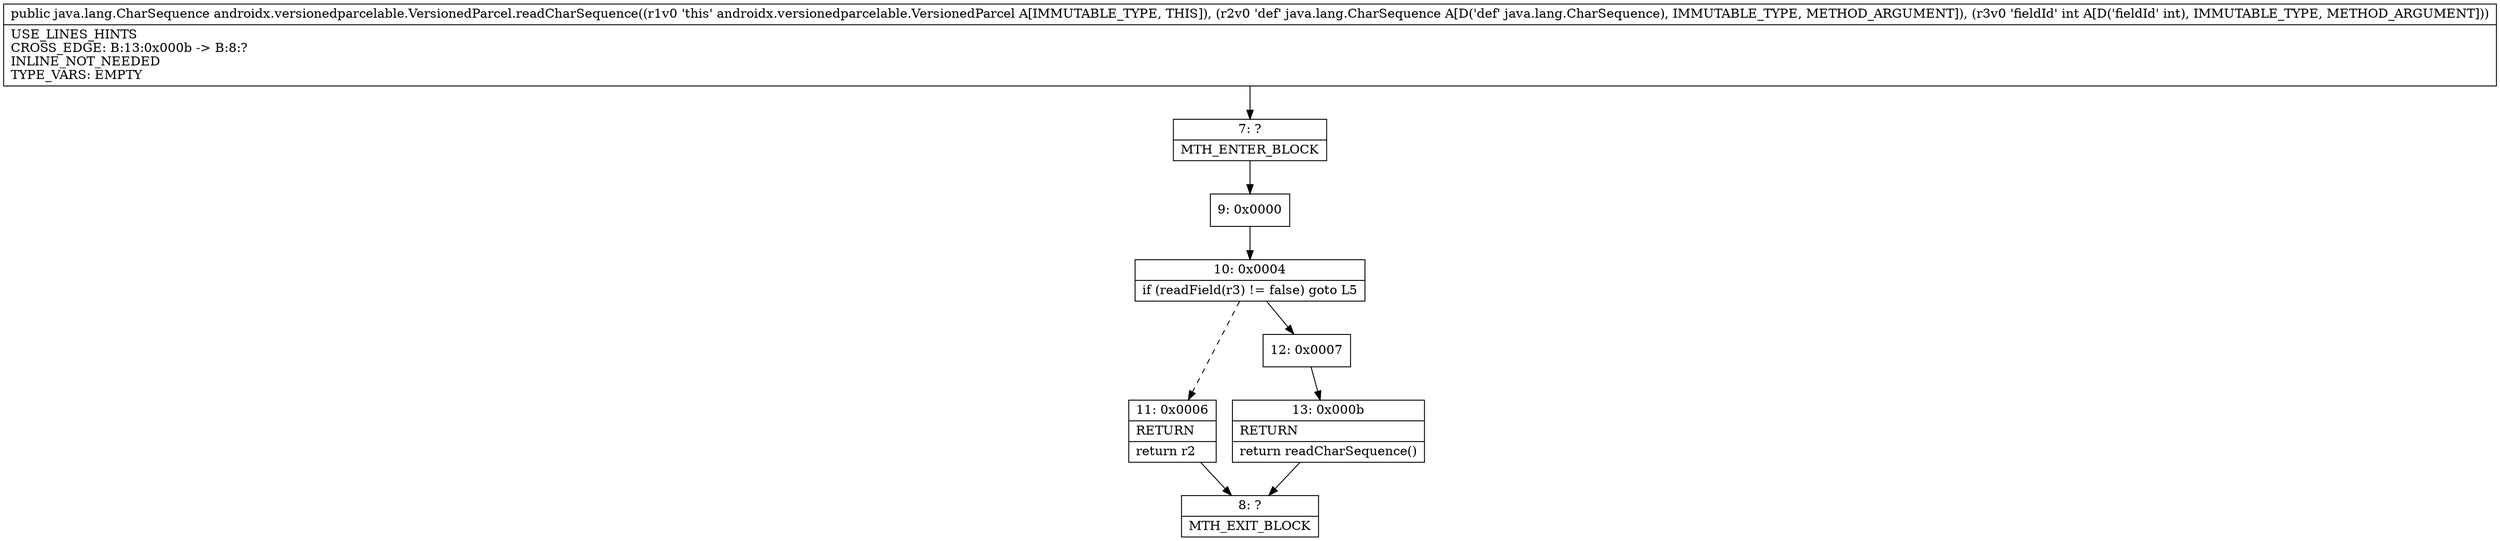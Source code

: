 digraph "CFG forandroidx.versionedparcelable.VersionedParcel.readCharSequence(Ljava\/lang\/CharSequence;I)Ljava\/lang\/CharSequence;" {
Node_7 [shape=record,label="{7\:\ ?|MTH_ENTER_BLOCK\l}"];
Node_9 [shape=record,label="{9\:\ 0x0000}"];
Node_10 [shape=record,label="{10\:\ 0x0004|if (readField(r3) != false) goto L5\l}"];
Node_11 [shape=record,label="{11\:\ 0x0006|RETURN\l|return r2\l}"];
Node_8 [shape=record,label="{8\:\ ?|MTH_EXIT_BLOCK\l}"];
Node_12 [shape=record,label="{12\:\ 0x0007}"];
Node_13 [shape=record,label="{13\:\ 0x000b|RETURN\l|return readCharSequence()\l}"];
MethodNode[shape=record,label="{public java.lang.CharSequence androidx.versionedparcelable.VersionedParcel.readCharSequence((r1v0 'this' androidx.versionedparcelable.VersionedParcel A[IMMUTABLE_TYPE, THIS]), (r2v0 'def' java.lang.CharSequence A[D('def' java.lang.CharSequence), IMMUTABLE_TYPE, METHOD_ARGUMENT]), (r3v0 'fieldId' int A[D('fieldId' int), IMMUTABLE_TYPE, METHOD_ARGUMENT]))  | USE_LINES_HINTS\lCROSS_EDGE: B:13:0x000b \-\> B:8:?\lINLINE_NOT_NEEDED\lTYPE_VARS: EMPTY\l}"];
MethodNode -> Node_7;Node_7 -> Node_9;
Node_9 -> Node_10;
Node_10 -> Node_11[style=dashed];
Node_10 -> Node_12;
Node_11 -> Node_8;
Node_12 -> Node_13;
Node_13 -> Node_8;
}

